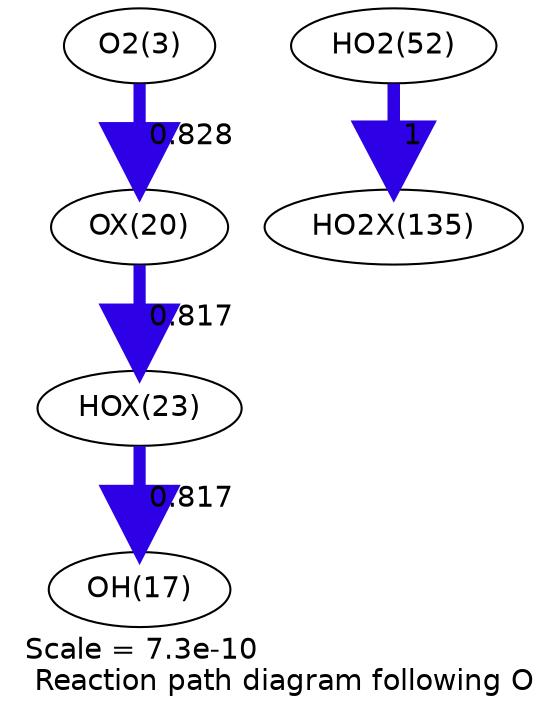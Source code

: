 digraph reaction_paths {
center=1;
s5 -> s55[fontname="Helvetica", penwidth=5.86, arrowsize=2.93, color="0.7, 1.33, 0.9"
, label=" 0.828"];
s55 -> s58[fontname="Helvetica", penwidth=5.85, arrowsize=2.92, color="0.7, 1.32, 0.9"
, label=" 0.817"];
s58 -> s19[fontname="Helvetica", penwidth=5.85, arrowsize=2.92, color="0.7, 1.32, 0.9"
, label=" 0.817"];
s21 -> s79[fontname="Helvetica", penwidth=6, arrowsize=3, color="0.7, 1.5, 0.9"
, label=" 1"];
s5 [ fontname="Helvetica", label="O2(3)"];
s19 [ fontname="Helvetica", label="OH(17)"];
s21 [ fontname="Helvetica", label="HO2(52)"];
s55 [ fontname="Helvetica", label="OX(20)"];
s58 [ fontname="Helvetica", label="HOX(23)"];
s79 [ fontname="Helvetica", label="HO2X(135)"];
 label = "Scale = 7.3e-10\l Reaction path diagram following O";
 fontname = "Helvetica";
}
